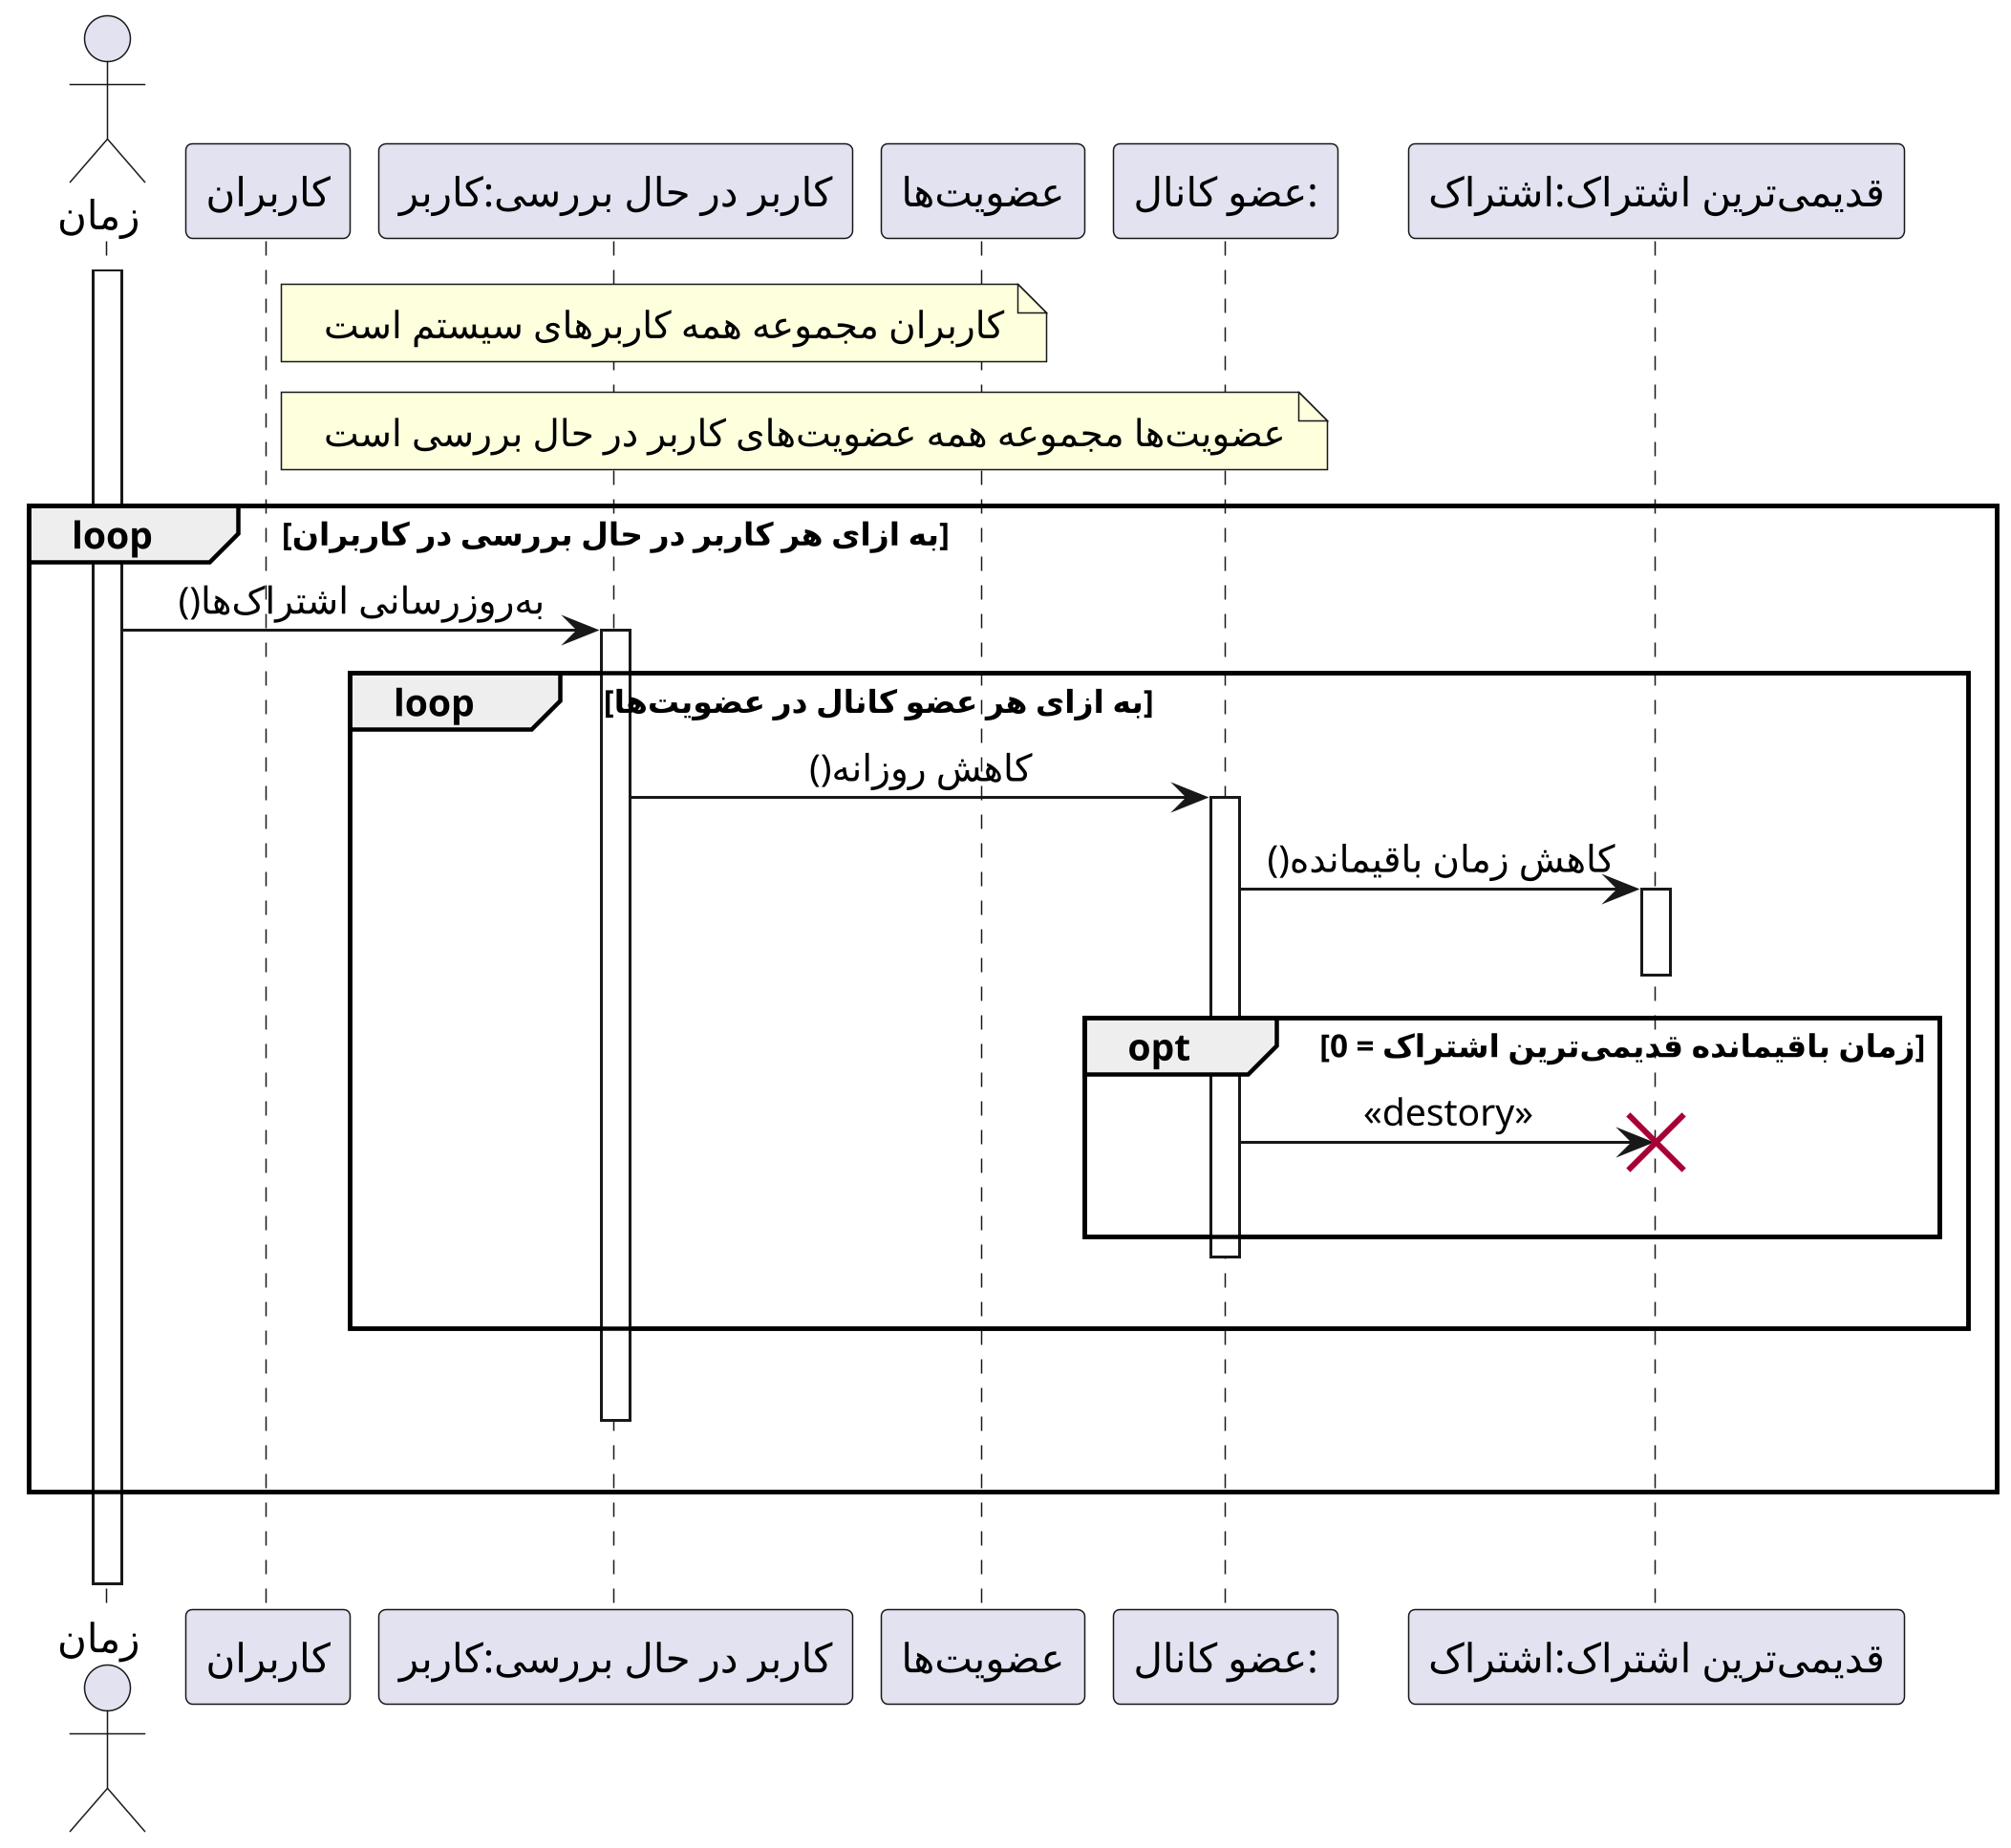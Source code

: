 @startuml update_subscription_time


scale 3
skinparam DefaultFontName Vazir
skinparam DefaultTextAlignment center


actor "زمان" as time
participant "کاربران" as users
participant "کاربر در حال بررسی:کاربر" as current_user
participant "عضویت‌ها" as memberships
participant ":عضو کانال" as current_member
participant "قدیمی‌ترین اشتراک:اشتراک" as subscription


note right users
کاربران مجموعه همه کاربرهای سیستم است
end note

note right users
عضویت‌ها مجموعه همه عضویت‌های کاربر در حال بررسی است
end note

activate time
loop به ازای هر کاربر در حال بررسی در کاربران
    time -> current_user : به‌روزرسانی اشتراک‌ها()
    activate current_user
    loop به ازای هر عضو کانال در عضویت‌ها
        current_user -> current_member : کاهش روزانه()
        activate current_member
        current_member -> subscription : کاهش زمان باقیمانده()
        activate subscription
        deactivate subscription
        opt زمان باقیمانده قدیمی‌ترین اشتراک = 0
            current_member -> subscription !! : «destory»
            |||
        end
        deactivate current_member
        |||
    end
    |||
    deactivate current_user
    |||
end
|||
deactivate time


@enduml